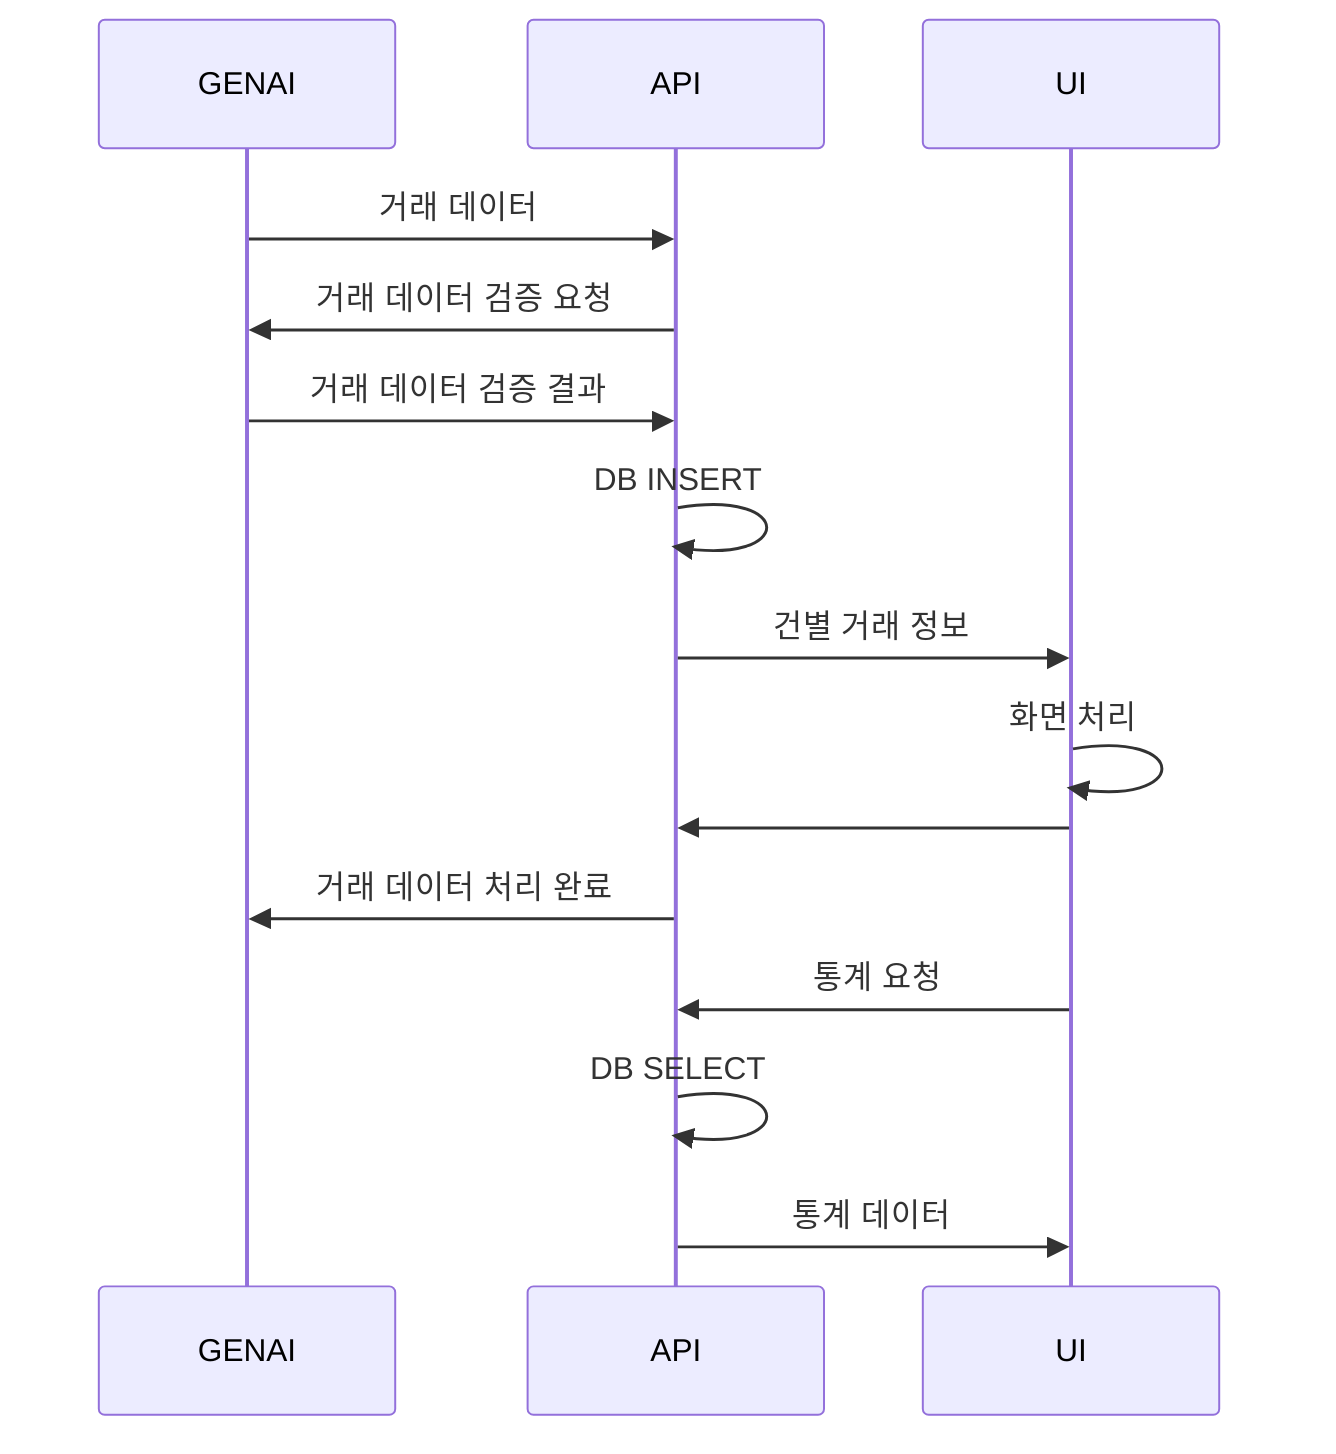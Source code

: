 sequenceDiagram
    participant GENAI as GENAI
    participant API as API
    participant UI as UI

    GENAI ->> API: 거래 데이터
    API ->> GENAI: 거래 데이터 검증 요청
    GENAI ->> API: 거래 데이터 검증 결과
    API ->> API: DB INSERT
    API ->> UI: 건별 거래 정보
    UI ->> UI: 화면 처리
    UI ->> API: 
    API ->> GENAI: 거래 데이터 처리 완료
    UI ->> API: 통계 요청
    API ->> API: DB SELECT
    API ->> UI: 통계 데이터